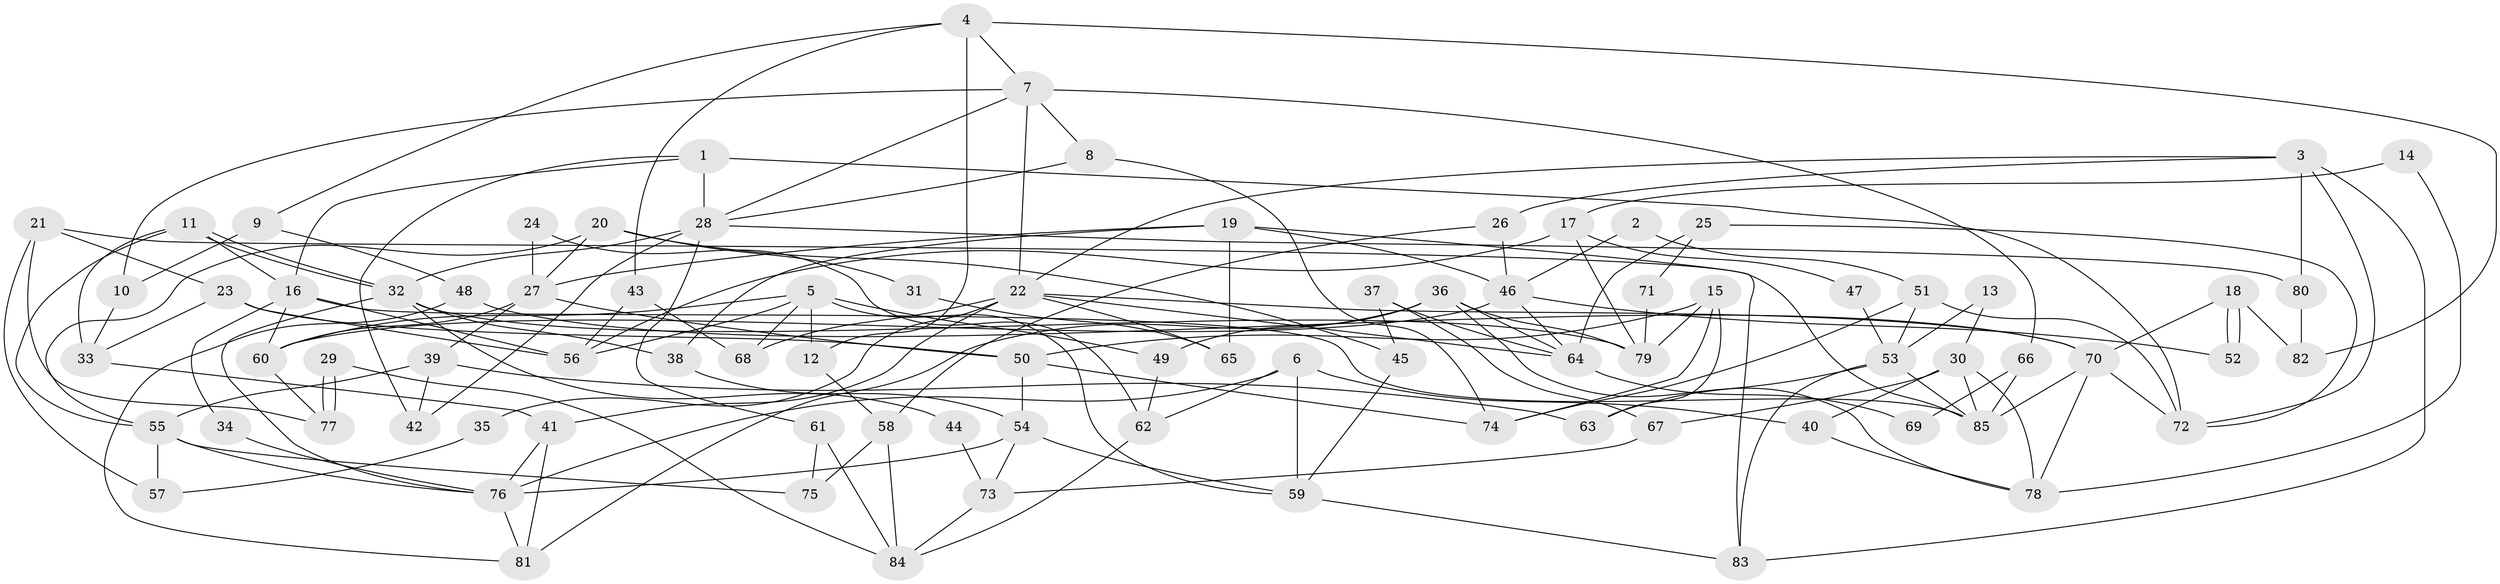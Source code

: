 // coarse degree distribution, {10: 0.11538461538461539, 5: 0.07692307692307693, 13: 0.038461538461538464, 8: 0.07692307692307693, 11: 0.07692307692307693, 4: 0.19230769230769232, 7: 0.07692307692307693, 12: 0.038461538461538464, 6: 0.038461538461538464, 3: 0.11538461538461539, 2: 0.15384615384615385}
// Generated by graph-tools (version 1.1) at 2025/18/03/04/25 18:18:54]
// undirected, 85 vertices, 170 edges
graph export_dot {
graph [start="1"]
  node [color=gray90,style=filled];
  1;
  2;
  3;
  4;
  5;
  6;
  7;
  8;
  9;
  10;
  11;
  12;
  13;
  14;
  15;
  16;
  17;
  18;
  19;
  20;
  21;
  22;
  23;
  24;
  25;
  26;
  27;
  28;
  29;
  30;
  31;
  32;
  33;
  34;
  35;
  36;
  37;
  38;
  39;
  40;
  41;
  42;
  43;
  44;
  45;
  46;
  47;
  48;
  49;
  50;
  51;
  52;
  53;
  54;
  55;
  56;
  57;
  58;
  59;
  60;
  61;
  62;
  63;
  64;
  65;
  66;
  67;
  68;
  69;
  70;
  71;
  72;
  73;
  74;
  75;
  76;
  77;
  78;
  79;
  80;
  81;
  82;
  83;
  84;
  85;
  1 -- 16;
  1 -- 42;
  1 -- 28;
  1 -- 72;
  2 -- 51;
  2 -- 46;
  3 -- 83;
  3 -- 22;
  3 -- 26;
  3 -- 72;
  3 -- 80;
  4 -- 7;
  4 -- 82;
  4 -- 9;
  4 -- 12;
  4 -- 43;
  5 -- 60;
  5 -- 56;
  5 -- 12;
  5 -- 49;
  5 -- 59;
  5 -- 68;
  6 -- 59;
  6 -- 76;
  6 -- 40;
  6 -- 62;
  7 -- 28;
  7 -- 8;
  7 -- 10;
  7 -- 22;
  7 -- 66;
  8 -- 74;
  8 -- 28;
  9 -- 10;
  9 -- 48;
  10 -- 33;
  11 -- 32;
  11 -- 32;
  11 -- 33;
  11 -- 16;
  11 -- 55;
  12 -- 58;
  13 -- 30;
  13 -- 53;
  14 -- 17;
  14 -- 78;
  15 -- 50;
  15 -- 79;
  15 -- 63;
  15 -- 74;
  16 -- 60;
  16 -- 34;
  16 -- 56;
  16 -- 85;
  17 -- 79;
  17 -- 56;
  17 -- 47;
  18 -- 70;
  18 -- 52;
  18 -- 52;
  18 -- 82;
  19 -- 38;
  19 -- 27;
  19 -- 46;
  19 -- 65;
  19 -- 83;
  20 -- 27;
  20 -- 55;
  20 -- 31;
  20 -- 45;
  21 -- 85;
  21 -- 77;
  21 -- 23;
  21 -- 57;
  22 -- 70;
  22 -- 35;
  22 -- 41;
  22 -- 64;
  22 -- 65;
  22 -- 68;
  23 -- 56;
  23 -- 33;
  23 -- 50;
  24 -- 27;
  24 -- 62;
  25 -- 72;
  25 -- 64;
  25 -- 71;
  26 -- 46;
  26 -- 58;
  27 -- 39;
  27 -- 50;
  27 -- 60;
  28 -- 61;
  28 -- 32;
  28 -- 42;
  28 -- 80;
  29 -- 77;
  29 -- 77;
  29 -- 84;
  30 -- 78;
  30 -- 85;
  30 -- 40;
  30 -- 67;
  31 -- 65;
  32 -- 38;
  32 -- 44;
  32 -- 76;
  32 -- 79;
  33 -- 41;
  34 -- 76;
  35 -- 57;
  36 -- 78;
  36 -- 81;
  36 -- 49;
  36 -- 64;
  36 -- 79;
  37 -- 45;
  37 -- 64;
  37 -- 67;
  38 -- 54;
  39 -- 55;
  39 -- 63;
  39 -- 42;
  40 -- 78;
  41 -- 76;
  41 -- 81;
  43 -- 68;
  43 -- 56;
  44 -- 73;
  45 -- 59;
  46 -- 64;
  46 -- 52;
  46 -- 60;
  47 -- 53;
  48 -- 81;
  48 -- 70;
  49 -- 62;
  50 -- 54;
  50 -- 74;
  51 -- 74;
  51 -- 72;
  51 -- 53;
  53 -- 85;
  53 -- 63;
  53 -- 83;
  54 -- 59;
  54 -- 73;
  54 -- 76;
  55 -- 76;
  55 -- 57;
  55 -- 75;
  58 -- 75;
  58 -- 84;
  59 -- 83;
  60 -- 77;
  61 -- 84;
  61 -- 75;
  62 -- 84;
  64 -- 69;
  66 -- 85;
  66 -- 69;
  67 -- 73;
  70 -- 72;
  70 -- 78;
  70 -- 85;
  71 -- 79;
  73 -- 84;
  76 -- 81;
  80 -- 82;
}
